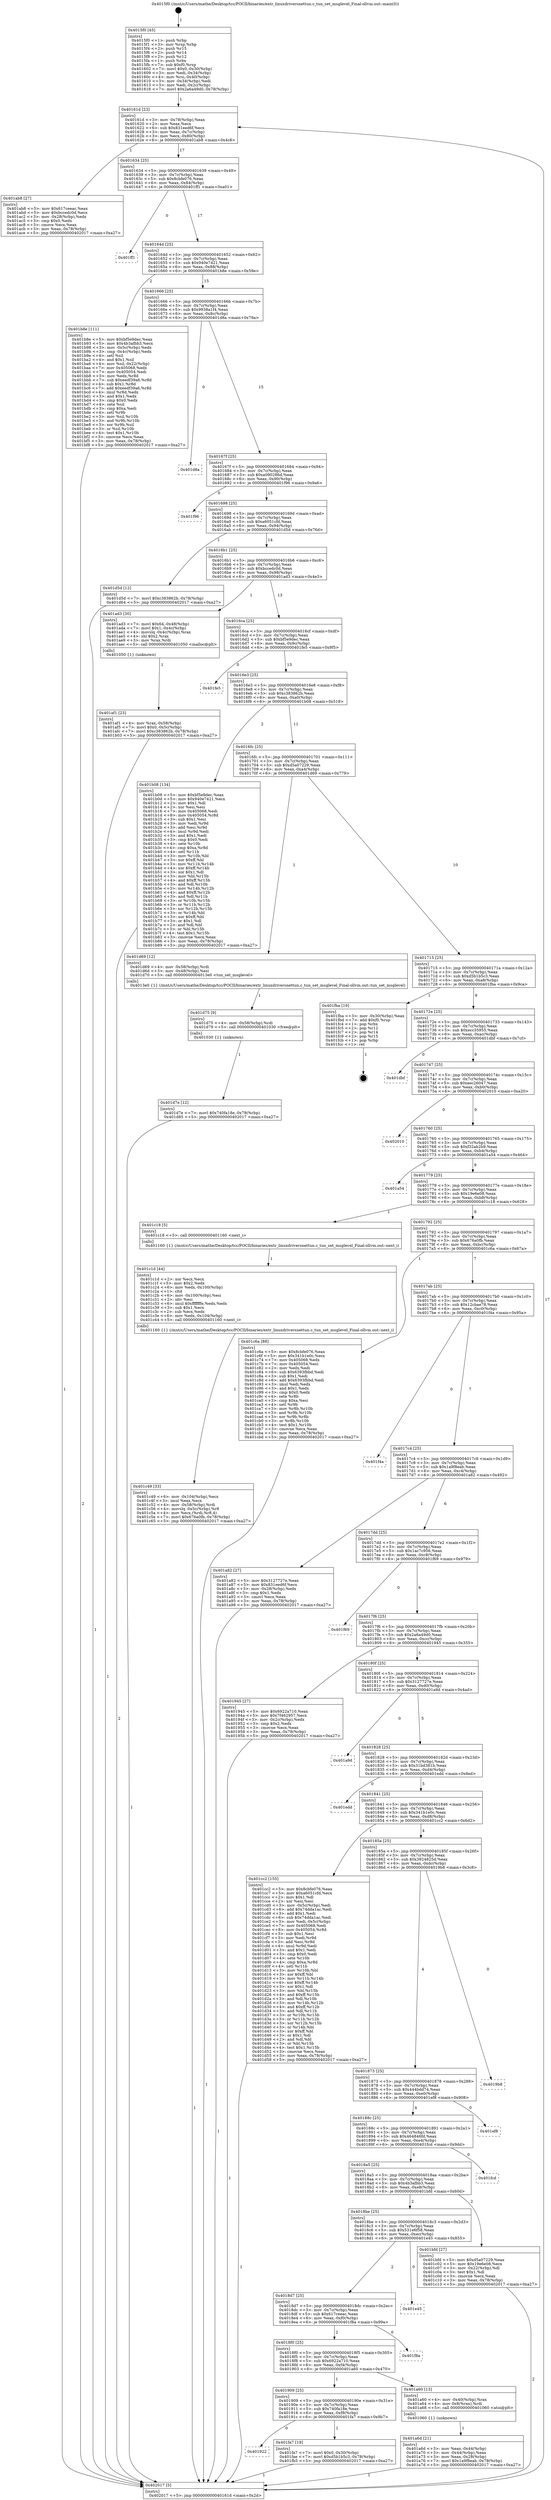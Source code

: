 digraph "0x4015f0" {
  label = "0x4015f0 (/mnt/c/Users/mathe/Desktop/tcc/POCII/binaries/extr_linuxdriversnettun.c_tun_set_msglevel_Final-ollvm.out::main(0))"
  labelloc = "t"
  node[shape=record]

  Entry [label="",width=0.3,height=0.3,shape=circle,fillcolor=black,style=filled]
  "0x40161d" [label="{
     0x40161d [23]\l
     | [instrs]\l
     &nbsp;&nbsp;0x40161d \<+3\>: mov -0x78(%rbp),%eax\l
     &nbsp;&nbsp;0x401620 \<+2\>: mov %eax,%ecx\l
     &nbsp;&nbsp;0x401622 \<+6\>: sub $0x831eed6f,%ecx\l
     &nbsp;&nbsp;0x401628 \<+3\>: mov %eax,-0x7c(%rbp)\l
     &nbsp;&nbsp;0x40162b \<+3\>: mov %ecx,-0x80(%rbp)\l
     &nbsp;&nbsp;0x40162e \<+6\>: je 0000000000401ab8 \<main+0x4c8\>\l
  }"]
  "0x401ab8" [label="{
     0x401ab8 [27]\l
     | [instrs]\l
     &nbsp;&nbsp;0x401ab8 \<+5\>: mov $0x617ceeac,%eax\l
     &nbsp;&nbsp;0x401abd \<+5\>: mov $0xbccedc0d,%ecx\l
     &nbsp;&nbsp;0x401ac2 \<+3\>: mov -0x28(%rbp),%edx\l
     &nbsp;&nbsp;0x401ac5 \<+3\>: cmp $0x0,%edx\l
     &nbsp;&nbsp;0x401ac8 \<+3\>: cmove %ecx,%eax\l
     &nbsp;&nbsp;0x401acb \<+3\>: mov %eax,-0x78(%rbp)\l
     &nbsp;&nbsp;0x401ace \<+5\>: jmp 0000000000402017 \<main+0xa27\>\l
  }"]
  "0x401634" [label="{
     0x401634 [25]\l
     | [instrs]\l
     &nbsp;&nbsp;0x401634 \<+5\>: jmp 0000000000401639 \<main+0x49\>\l
     &nbsp;&nbsp;0x401639 \<+3\>: mov -0x7c(%rbp),%eax\l
     &nbsp;&nbsp;0x40163c \<+5\>: sub $0x8cbfe076,%eax\l
     &nbsp;&nbsp;0x401641 \<+6\>: mov %eax,-0x84(%rbp)\l
     &nbsp;&nbsp;0x401647 \<+6\>: je 0000000000401ff1 \<main+0xa01\>\l
  }"]
  Exit [label="",width=0.3,height=0.3,shape=circle,fillcolor=black,style=filled,peripheries=2]
  "0x401ff1" [label="{
     0x401ff1\l
  }", style=dashed]
  "0x40164d" [label="{
     0x40164d [25]\l
     | [instrs]\l
     &nbsp;&nbsp;0x40164d \<+5\>: jmp 0000000000401652 \<main+0x62\>\l
     &nbsp;&nbsp;0x401652 \<+3\>: mov -0x7c(%rbp),%eax\l
     &nbsp;&nbsp;0x401655 \<+5\>: sub $0x940e7421,%eax\l
     &nbsp;&nbsp;0x40165a \<+6\>: mov %eax,-0x88(%rbp)\l
     &nbsp;&nbsp;0x401660 \<+6\>: je 0000000000401b8e \<main+0x59e\>\l
  }"]
  "0x401922" [label="{
     0x401922\l
  }", style=dashed]
  "0x401b8e" [label="{
     0x401b8e [111]\l
     | [instrs]\l
     &nbsp;&nbsp;0x401b8e \<+5\>: mov $0xbf5e9dec,%eax\l
     &nbsp;&nbsp;0x401b93 \<+5\>: mov $0x4b3afbb3,%ecx\l
     &nbsp;&nbsp;0x401b98 \<+3\>: mov -0x5c(%rbp),%edx\l
     &nbsp;&nbsp;0x401b9b \<+3\>: cmp -0x4c(%rbp),%edx\l
     &nbsp;&nbsp;0x401b9e \<+4\>: setl %sil\l
     &nbsp;&nbsp;0x401ba2 \<+4\>: and $0x1,%sil\l
     &nbsp;&nbsp;0x401ba6 \<+4\>: mov %sil,-0x22(%rbp)\l
     &nbsp;&nbsp;0x401baa \<+7\>: mov 0x405068,%edx\l
     &nbsp;&nbsp;0x401bb1 \<+7\>: mov 0x405054,%edi\l
     &nbsp;&nbsp;0x401bb8 \<+3\>: mov %edx,%r8d\l
     &nbsp;&nbsp;0x401bbb \<+7\>: sub $0xeedf39a6,%r8d\l
     &nbsp;&nbsp;0x401bc2 \<+4\>: sub $0x1,%r8d\l
     &nbsp;&nbsp;0x401bc6 \<+7\>: add $0xeedf39a6,%r8d\l
     &nbsp;&nbsp;0x401bcd \<+4\>: imul %r8d,%edx\l
     &nbsp;&nbsp;0x401bd1 \<+3\>: and $0x1,%edx\l
     &nbsp;&nbsp;0x401bd4 \<+3\>: cmp $0x0,%edx\l
     &nbsp;&nbsp;0x401bd7 \<+4\>: sete %sil\l
     &nbsp;&nbsp;0x401bdb \<+3\>: cmp $0xa,%edi\l
     &nbsp;&nbsp;0x401bde \<+4\>: setl %r9b\l
     &nbsp;&nbsp;0x401be2 \<+3\>: mov %sil,%r10b\l
     &nbsp;&nbsp;0x401be5 \<+3\>: and %r9b,%r10b\l
     &nbsp;&nbsp;0x401be8 \<+3\>: xor %r9b,%sil\l
     &nbsp;&nbsp;0x401beb \<+3\>: or %sil,%r10b\l
     &nbsp;&nbsp;0x401bee \<+4\>: test $0x1,%r10b\l
     &nbsp;&nbsp;0x401bf2 \<+3\>: cmovne %ecx,%eax\l
     &nbsp;&nbsp;0x401bf5 \<+3\>: mov %eax,-0x78(%rbp)\l
     &nbsp;&nbsp;0x401bf8 \<+5\>: jmp 0000000000402017 \<main+0xa27\>\l
  }"]
  "0x401666" [label="{
     0x401666 [25]\l
     | [instrs]\l
     &nbsp;&nbsp;0x401666 \<+5\>: jmp 000000000040166b \<main+0x7b\>\l
     &nbsp;&nbsp;0x40166b \<+3\>: mov -0x7c(%rbp),%eax\l
     &nbsp;&nbsp;0x40166e \<+5\>: sub $0x9938a1f4,%eax\l
     &nbsp;&nbsp;0x401673 \<+6\>: mov %eax,-0x8c(%rbp)\l
     &nbsp;&nbsp;0x401679 \<+6\>: je 0000000000401d8a \<main+0x79a\>\l
  }"]
  "0x401fa7" [label="{
     0x401fa7 [19]\l
     | [instrs]\l
     &nbsp;&nbsp;0x401fa7 \<+7\>: movl $0x0,-0x30(%rbp)\l
     &nbsp;&nbsp;0x401fae \<+7\>: movl $0xd5b1b5c3,-0x78(%rbp)\l
     &nbsp;&nbsp;0x401fb5 \<+5\>: jmp 0000000000402017 \<main+0xa27\>\l
  }"]
  "0x401d8a" [label="{
     0x401d8a\l
  }", style=dashed]
  "0x40167f" [label="{
     0x40167f [25]\l
     | [instrs]\l
     &nbsp;&nbsp;0x40167f \<+5\>: jmp 0000000000401684 \<main+0x94\>\l
     &nbsp;&nbsp;0x401684 \<+3\>: mov -0x7c(%rbp),%eax\l
     &nbsp;&nbsp;0x401687 \<+5\>: sub $0xa090286d,%eax\l
     &nbsp;&nbsp;0x40168c \<+6\>: mov %eax,-0x90(%rbp)\l
     &nbsp;&nbsp;0x401692 \<+6\>: je 0000000000401f96 \<main+0x9a6\>\l
  }"]
  "0x401d7e" [label="{
     0x401d7e [12]\l
     | [instrs]\l
     &nbsp;&nbsp;0x401d7e \<+7\>: movl $0x740fa18e,-0x78(%rbp)\l
     &nbsp;&nbsp;0x401d85 \<+5\>: jmp 0000000000402017 \<main+0xa27\>\l
  }"]
  "0x401f96" [label="{
     0x401f96\l
  }", style=dashed]
  "0x401698" [label="{
     0x401698 [25]\l
     | [instrs]\l
     &nbsp;&nbsp;0x401698 \<+5\>: jmp 000000000040169d \<main+0xad\>\l
     &nbsp;&nbsp;0x40169d \<+3\>: mov -0x7c(%rbp),%eax\l
     &nbsp;&nbsp;0x4016a0 \<+5\>: sub $0xa6051cfd,%eax\l
     &nbsp;&nbsp;0x4016a5 \<+6\>: mov %eax,-0x94(%rbp)\l
     &nbsp;&nbsp;0x4016ab \<+6\>: je 0000000000401d5d \<main+0x76d\>\l
  }"]
  "0x401d75" [label="{
     0x401d75 [9]\l
     | [instrs]\l
     &nbsp;&nbsp;0x401d75 \<+4\>: mov -0x58(%rbp),%rdi\l
     &nbsp;&nbsp;0x401d79 \<+5\>: call 0000000000401030 \<free@plt\>\l
     | [calls]\l
     &nbsp;&nbsp;0x401030 \{1\} (unknown)\l
  }"]
  "0x401d5d" [label="{
     0x401d5d [12]\l
     | [instrs]\l
     &nbsp;&nbsp;0x401d5d \<+7\>: movl $0xc383862b,-0x78(%rbp)\l
     &nbsp;&nbsp;0x401d64 \<+5\>: jmp 0000000000402017 \<main+0xa27\>\l
  }"]
  "0x4016b1" [label="{
     0x4016b1 [25]\l
     | [instrs]\l
     &nbsp;&nbsp;0x4016b1 \<+5\>: jmp 00000000004016b6 \<main+0xc6\>\l
     &nbsp;&nbsp;0x4016b6 \<+3\>: mov -0x7c(%rbp),%eax\l
     &nbsp;&nbsp;0x4016b9 \<+5\>: sub $0xbccedc0d,%eax\l
     &nbsp;&nbsp;0x4016be \<+6\>: mov %eax,-0x98(%rbp)\l
     &nbsp;&nbsp;0x4016c4 \<+6\>: je 0000000000401ad3 \<main+0x4e3\>\l
  }"]
  "0x401c49" [label="{
     0x401c49 [33]\l
     | [instrs]\l
     &nbsp;&nbsp;0x401c49 \<+6\>: mov -0x104(%rbp),%ecx\l
     &nbsp;&nbsp;0x401c4f \<+3\>: imul %eax,%ecx\l
     &nbsp;&nbsp;0x401c52 \<+4\>: mov -0x58(%rbp),%rdi\l
     &nbsp;&nbsp;0x401c56 \<+4\>: movslq -0x5c(%rbp),%r8\l
     &nbsp;&nbsp;0x401c5a \<+4\>: mov %ecx,(%rdi,%r8,4)\l
     &nbsp;&nbsp;0x401c5e \<+7\>: movl $0x676a0fb,-0x78(%rbp)\l
     &nbsp;&nbsp;0x401c65 \<+5\>: jmp 0000000000402017 \<main+0xa27\>\l
  }"]
  "0x401ad3" [label="{
     0x401ad3 [30]\l
     | [instrs]\l
     &nbsp;&nbsp;0x401ad3 \<+7\>: movl $0x64,-0x48(%rbp)\l
     &nbsp;&nbsp;0x401ada \<+7\>: movl $0x1,-0x4c(%rbp)\l
     &nbsp;&nbsp;0x401ae1 \<+4\>: movslq -0x4c(%rbp),%rax\l
     &nbsp;&nbsp;0x401ae5 \<+4\>: shl $0x2,%rax\l
     &nbsp;&nbsp;0x401ae9 \<+3\>: mov %rax,%rdi\l
     &nbsp;&nbsp;0x401aec \<+5\>: call 0000000000401050 \<malloc@plt\>\l
     | [calls]\l
     &nbsp;&nbsp;0x401050 \{1\} (unknown)\l
  }"]
  "0x4016ca" [label="{
     0x4016ca [25]\l
     | [instrs]\l
     &nbsp;&nbsp;0x4016ca \<+5\>: jmp 00000000004016cf \<main+0xdf\>\l
     &nbsp;&nbsp;0x4016cf \<+3\>: mov -0x7c(%rbp),%eax\l
     &nbsp;&nbsp;0x4016d2 \<+5\>: sub $0xbf5e9dec,%eax\l
     &nbsp;&nbsp;0x4016d7 \<+6\>: mov %eax,-0x9c(%rbp)\l
     &nbsp;&nbsp;0x4016dd \<+6\>: je 0000000000401fe5 \<main+0x9f5\>\l
  }"]
  "0x401c1d" [label="{
     0x401c1d [44]\l
     | [instrs]\l
     &nbsp;&nbsp;0x401c1d \<+2\>: xor %ecx,%ecx\l
     &nbsp;&nbsp;0x401c1f \<+5\>: mov $0x2,%edx\l
     &nbsp;&nbsp;0x401c24 \<+6\>: mov %edx,-0x100(%rbp)\l
     &nbsp;&nbsp;0x401c2a \<+1\>: cltd\l
     &nbsp;&nbsp;0x401c2b \<+6\>: mov -0x100(%rbp),%esi\l
     &nbsp;&nbsp;0x401c31 \<+2\>: idiv %esi\l
     &nbsp;&nbsp;0x401c33 \<+6\>: imul $0xfffffffe,%edx,%edx\l
     &nbsp;&nbsp;0x401c39 \<+3\>: sub $0x1,%ecx\l
     &nbsp;&nbsp;0x401c3c \<+2\>: sub %ecx,%edx\l
     &nbsp;&nbsp;0x401c3e \<+6\>: mov %edx,-0x104(%rbp)\l
     &nbsp;&nbsp;0x401c44 \<+5\>: call 0000000000401160 \<next_i\>\l
     | [calls]\l
     &nbsp;&nbsp;0x401160 \{1\} (/mnt/c/Users/mathe/Desktop/tcc/POCII/binaries/extr_linuxdriversnettun.c_tun_set_msglevel_Final-ollvm.out::next_i)\l
  }"]
  "0x401fe5" [label="{
     0x401fe5\l
  }", style=dashed]
  "0x4016e3" [label="{
     0x4016e3 [25]\l
     | [instrs]\l
     &nbsp;&nbsp;0x4016e3 \<+5\>: jmp 00000000004016e8 \<main+0xf8\>\l
     &nbsp;&nbsp;0x4016e8 \<+3\>: mov -0x7c(%rbp),%eax\l
     &nbsp;&nbsp;0x4016eb \<+5\>: sub $0xc383862b,%eax\l
     &nbsp;&nbsp;0x4016f0 \<+6\>: mov %eax,-0xa0(%rbp)\l
     &nbsp;&nbsp;0x4016f6 \<+6\>: je 0000000000401b08 \<main+0x518\>\l
  }"]
  "0x401af1" [label="{
     0x401af1 [23]\l
     | [instrs]\l
     &nbsp;&nbsp;0x401af1 \<+4\>: mov %rax,-0x58(%rbp)\l
     &nbsp;&nbsp;0x401af5 \<+7\>: movl $0x0,-0x5c(%rbp)\l
     &nbsp;&nbsp;0x401afc \<+7\>: movl $0xc383862b,-0x78(%rbp)\l
     &nbsp;&nbsp;0x401b03 \<+5\>: jmp 0000000000402017 \<main+0xa27\>\l
  }"]
  "0x401b08" [label="{
     0x401b08 [134]\l
     | [instrs]\l
     &nbsp;&nbsp;0x401b08 \<+5\>: mov $0xbf5e9dec,%eax\l
     &nbsp;&nbsp;0x401b0d \<+5\>: mov $0x940e7421,%ecx\l
     &nbsp;&nbsp;0x401b12 \<+2\>: mov $0x1,%dl\l
     &nbsp;&nbsp;0x401b14 \<+2\>: xor %esi,%esi\l
     &nbsp;&nbsp;0x401b16 \<+7\>: mov 0x405068,%edi\l
     &nbsp;&nbsp;0x401b1d \<+8\>: mov 0x405054,%r8d\l
     &nbsp;&nbsp;0x401b25 \<+3\>: sub $0x1,%esi\l
     &nbsp;&nbsp;0x401b28 \<+3\>: mov %edi,%r9d\l
     &nbsp;&nbsp;0x401b2b \<+3\>: add %esi,%r9d\l
     &nbsp;&nbsp;0x401b2e \<+4\>: imul %r9d,%edi\l
     &nbsp;&nbsp;0x401b32 \<+3\>: and $0x1,%edi\l
     &nbsp;&nbsp;0x401b35 \<+3\>: cmp $0x0,%edi\l
     &nbsp;&nbsp;0x401b38 \<+4\>: sete %r10b\l
     &nbsp;&nbsp;0x401b3c \<+4\>: cmp $0xa,%r8d\l
     &nbsp;&nbsp;0x401b40 \<+4\>: setl %r11b\l
     &nbsp;&nbsp;0x401b44 \<+3\>: mov %r10b,%bl\l
     &nbsp;&nbsp;0x401b47 \<+3\>: xor $0xff,%bl\l
     &nbsp;&nbsp;0x401b4a \<+3\>: mov %r11b,%r14b\l
     &nbsp;&nbsp;0x401b4d \<+4\>: xor $0xff,%r14b\l
     &nbsp;&nbsp;0x401b51 \<+3\>: xor $0x1,%dl\l
     &nbsp;&nbsp;0x401b54 \<+3\>: mov %bl,%r15b\l
     &nbsp;&nbsp;0x401b57 \<+4\>: and $0xff,%r15b\l
     &nbsp;&nbsp;0x401b5b \<+3\>: and %dl,%r10b\l
     &nbsp;&nbsp;0x401b5e \<+3\>: mov %r14b,%r12b\l
     &nbsp;&nbsp;0x401b61 \<+4\>: and $0xff,%r12b\l
     &nbsp;&nbsp;0x401b65 \<+3\>: and %dl,%r11b\l
     &nbsp;&nbsp;0x401b68 \<+3\>: or %r10b,%r15b\l
     &nbsp;&nbsp;0x401b6b \<+3\>: or %r11b,%r12b\l
     &nbsp;&nbsp;0x401b6e \<+3\>: xor %r12b,%r15b\l
     &nbsp;&nbsp;0x401b71 \<+3\>: or %r14b,%bl\l
     &nbsp;&nbsp;0x401b74 \<+3\>: xor $0xff,%bl\l
     &nbsp;&nbsp;0x401b77 \<+3\>: or $0x1,%dl\l
     &nbsp;&nbsp;0x401b7a \<+2\>: and %dl,%bl\l
     &nbsp;&nbsp;0x401b7c \<+3\>: or %bl,%r15b\l
     &nbsp;&nbsp;0x401b7f \<+4\>: test $0x1,%r15b\l
     &nbsp;&nbsp;0x401b83 \<+3\>: cmovne %ecx,%eax\l
     &nbsp;&nbsp;0x401b86 \<+3\>: mov %eax,-0x78(%rbp)\l
     &nbsp;&nbsp;0x401b89 \<+5\>: jmp 0000000000402017 \<main+0xa27\>\l
  }"]
  "0x4016fc" [label="{
     0x4016fc [25]\l
     | [instrs]\l
     &nbsp;&nbsp;0x4016fc \<+5\>: jmp 0000000000401701 \<main+0x111\>\l
     &nbsp;&nbsp;0x401701 \<+3\>: mov -0x7c(%rbp),%eax\l
     &nbsp;&nbsp;0x401704 \<+5\>: sub $0xd5a07229,%eax\l
     &nbsp;&nbsp;0x401709 \<+6\>: mov %eax,-0xa4(%rbp)\l
     &nbsp;&nbsp;0x40170f \<+6\>: je 0000000000401d69 \<main+0x779\>\l
  }"]
  "0x401a6d" [label="{
     0x401a6d [21]\l
     | [instrs]\l
     &nbsp;&nbsp;0x401a6d \<+3\>: mov %eax,-0x44(%rbp)\l
     &nbsp;&nbsp;0x401a70 \<+3\>: mov -0x44(%rbp),%eax\l
     &nbsp;&nbsp;0x401a73 \<+3\>: mov %eax,-0x28(%rbp)\l
     &nbsp;&nbsp;0x401a76 \<+7\>: movl $0x1a9f8eab,-0x78(%rbp)\l
     &nbsp;&nbsp;0x401a7d \<+5\>: jmp 0000000000402017 \<main+0xa27\>\l
  }"]
  "0x401d69" [label="{
     0x401d69 [12]\l
     | [instrs]\l
     &nbsp;&nbsp;0x401d69 \<+4\>: mov -0x58(%rbp),%rdi\l
     &nbsp;&nbsp;0x401d6d \<+3\>: mov -0x48(%rbp),%esi\l
     &nbsp;&nbsp;0x401d70 \<+5\>: call 00000000004013e0 \<tun_set_msglevel\>\l
     | [calls]\l
     &nbsp;&nbsp;0x4013e0 \{1\} (/mnt/c/Users/mathe/Desktop/tcc/POCII/binaries/extr_linuxdriversnettun.c_tun_set_msglevel_Final-ollvm.out::tun_set_msglevel)\l
  }"]
  "0x401715" [label="{
     0x401715 [25]\l
     | [instrs]\l
     &nbsp;&nbsp;0x401715 \<+5\>: jmp 000000000040171a \<main+0x12a\>\l
     &nbsp;&nbsp;0x40171a \<+3\>: mov -0x7c(%rbp),%eax\l
     &nbsp;&nbsp;0x40171d \<+5\>: sub $0xd5b1b5c3,%eax\l
     &nbsp;&nbsp;0x401722 \<+6\>: mov %eax,-0xa8(%rbp)\l
     &nbsp;&nbsp;0x401728 \<+6\>: je 0000000000401fba \<main+0x9ca\>\l
  }"]
  "0x401909" [label="{
     0x401909 [25]\l
     | [instrs]\l
     &nbsp;&nbsp;0x401909 \<+5\>: jmp 000000000040190e \<main+0x31e\>\l
     &nbsp;&nbsp;0x40190e \<+3\>: mov -0x7c(%rbp),%eax\l
     &nbsp;&nbsp;0x401911 \<+5\>: sub $0x740fa18e,%eax\l
     &nbsp;&nbsp;0x401916 \<+6\>: mov %eax,-0xf8(%rbp)\l
     &nbsp;&nbsp;0x40191c \<+6\>: je 0000000000401fa7 \<main+0x9b7\>\l
  }"]
  "0x401fba" [label="{
     0x401fba [19]\l
     | [instrs]\l
     &nbsp;&nbsp;0x401fba \<+3\>: mov -0x30(%rbp),%eax\l
     &nbsp;&nbsp;0x401fbd \<+7\>: add $0xf0,%rsp\l
     &nbsp;&nbsp;0x401fc4 \<+1\>: pop %rbx\l
     &nbsp;&nbsp;0x401fc5 \<+2\>: pop %r12\l
     &nbsp;&nbsp;0x401fc7 \<+2\>: pop %r14\l
     &nbsp;&nbsp;0x401fc9 \<+2\>: pop %r15\l
     &nbsp;&nbsp;0x401fcb \<+1\>: pop %rbp\l
     &nbsp;&nbsp;0x401fcc \<+1\>: ret\l
  }"]
  "0x40172e" [label="{
     0x40172e [25]\l
     | [instrs]\l
     &nbsp;&nbsp;0x40172e \<+5\>: jmp 0000000000401733 \<main+0x143\>\l
     &nbsp;&nbsp;0x401733 \<+3\>: mov -0x7c(%rbp),%eax\l
     &nbsp;&nbsp;0x401736 \<+5\>: sub $0xecc35955,%eax\l
     &nbsp;&nbsp;0x40173b \<+6\>: mov %eax,-0xac(%rbp)\l
     &nbsp;&nbsp;0x401741 \<+6\>: je 0000000000401dbf \<main+0x7cf\>\l
  }"]
  "0x401a60" [label="{
     0x401a60 [13]\l
     | [instrs]\l
     &nbsp;&nbsp;0x401a60 \<+4\>: mov -0x40(%rbp),%rax\l
     &nbsp;&nbsp;0x401a64 \<+4\>: mov 0x8(%rax),%rdi\l
     &nbsp;&nbsp;0x401a68 \<+5\>: call 0000000000401060 \<atoi@plt\>\l
     | [calls]\l
     &nbsp;&nbsp;0x401060 \{1\} (unknown)\l
  }"]
  "0x401dbf" [label="{
     0x401dbf\l
  }", style=dashed]
  "0x401747" [label="{
     0x401747 [25]\l
     | [instrs]\l
     &nbsp;&nbsp;0x401747 \<+5\>: jmp 000000000040174c \<main+0x15c\>\l
     &nbsp;&nbsp;0x40174c \<+3\>: mov -0x7c(%rbp),%eax\l
     &nbsp;&nbsp;0x40174f \<+5\>: sub $0xeec26047,%eax\l
     &nbsp;&nbsp;0x401754 \<+6\>: mov %eax,-0xb0(%rbp)\l
     &nbsp;&nbsp;0x40175a \<+6\>: je 0000000000402010 \<main+0xa20\>\l
  }"]
  "0x4018f0" [label="{
     0x4018f0 [25]\l
     | [instrs]\l
     &nbsp;&nbsp;0x4018f0 \<+5\>: jmp 00000000004018f5 \<main+0x305\>\l
     &nbsp;&nbsp;0x4018f5 \<+3\>: mov -0x7c(%rbp),%eax\l
     &nbsp;&nbsp;0x4018f8 \<+5\>: sub $0x6922a710,%eax\l
     &nbsp;&nbsp;0x4018fd \<+6\>: mov %eax,-0xf4(%rbp)\l
     &nbsp;&nbsp;0x401903 \<+6\>: je 0000000000401a60 \<main+0x470\>\l
  }"]
  "0x402010" [label="{
     0x402010\l
  }", style=dashed]
  "0x401760" [label="{
     0x401760 [25]\l
     | [instrs]\l
     &nbsp;&nbsp;0x401760 \<+5\>: jmp 0000000000401765 \<main+0x175\>\l
     &nbsp;&nbsp;0x401765 \<+3\>: mov -0x7c(%rbp),%eax\l
     &nbsp;&nbsp;0x401768 \<+5\>: sub $0xf32ab2b9,%eax\l
     &nbsp;&nbsp;0x40176d \<+6\>: mov %eax,-0xb4(%rbp)\l
     &nbsp;&nbsp;0x401773 \<+6\>: je 0000000000401a54 \<main+0x464\>\l
  }"]
  "0x401f8a" [label="{
     0x401f8a\l
  }", style=dashed]
  "0x401a54" [label="{
     0x401a54\l
  }", style=dashed]
  "0x401779" [label="{
     0x401779 [25]\l
     | [instrs]\l
     &nbsp;&nbsp;0x401779 \<+5\>: jmp 000000000040177e \<main+0x18e\>\l
     &nbsp;&nbsp;0x40177e \<+3\>: mov -0x7c(%rbp),%eax\l
     &nbsp;&nbsp;0x401781 \<+5\>: sub $0x19e6e08,%eax\l
     &nbsp;&nbsp;0x401786 \<+6\>: mov %eax,-0xb8(%rbp)\l
     &nbsp;&nbsp;0x40178c \<+6\>: je 0000000000401c18 \<main+0x628\>\l
  }"]
  "0x4018d7" [label="{
     0x4018d7 [25]\l
     | [instrs]\l
     &nbsp;&nbsp;0x4018d7 \<+5\>: jmp 00000000004018dc \<main+0x2ec\>\l
     &nbsp;&nbsp;0x4018dc \<+3\>: mov -0x7c(%rbp),%eax\l
     &nbsp;&nbsp;0x4018df \<+5\>: sub $0x617ceeac,%eax\l
     &nbsp;&nbsp;0x4018e4 \<+6\>: mov %eax,-0xf0(%rbp)\l
     &nbsp;&nbsp;0x4018ea \<+6\>: je 0000000000401f8a \<main+0x99a\>\l
  }"]
  "0x401c18" [label="{
     0x401c18 [5]\l
     | [instrs]\l
     &nbsp;&nbsp;0x401c18 \<+5\>: call 0000000000401160 \<next_i\>\l
     | [calls]\l
     &nbsp;&nbsp;0x401160 \{1\} (/mnt/c/Users/mathe/Desktop/tcc/POCII/binaries/extr_linuxdriversnettun.c_tun_set_msglevel_Final-ollvm.out::next_i)\l
  }"]
  "0x401792" [label="{
     0x401792 [25]\l
     | [instrs]\l
     &nbsp;&nbsp;0x401792 \<+5\>: jmp 0000000000401797 \<main+0x1a7\>\l
     &nbsp;&nbsp;0x401797 \<+3\>: mov -0x7c(%rbp),%eax\l
     &nbsp;&nbsp;0x40179a \<+5\>: sub $0x676a0fb,%eax\l
     &nbsp;&nbsp;0x40179f \<+6\>: mov %eax,-0xbc(%rbp)\l
     &nbsp;&nbsp;0x4017a5 \<+6\>: je 0000000000401c6a \<main+0x67a\>\l
  }"]
  "0x401e45" [label="{
     0x401e45\l
  }", style=dashed]
  "0x401c6a" [label="{
     0x401c6a [88]\l
     | [instrs]\l
     &nbsp;&nbsp;0x401c6a \<+5\>: mov $0x8cbfe076,%eax\l
     &nbsp;&nbsp;0x401c6f \<+5\>: mov $0x341b1e0c,%ecx\l
     &nbsp;&nbsp;0x401c74 \<+7\>: mov 0x405068,%edx\l
     &nbsp;&nbsp;0x401c7b \<+7\>: mov 0x405054,%esi\l
     &nbsp;&nbsp;0x401c82 \<+2\>: mov %edx,%edi\l
     &nbsp;&nbsp;0x401c84 \<+6\>: sub $0x6393fbbd,%edi\l
     &nbsp;&nbsp;0x401c8a \<+3\>: sub $0x1,%edi\l
     &nbsp;&nbsp;0x401c8d \<+6\>: add $0x6393fbbd,%edi\l
     &nbsp;&nbsp;0x401c93 \<+3\>: imul %edi,%edx\l
     &nbsp;&nbsp;0x401c96 \<+3\>: and $0x1,%edx\l
     &nbsp;&nbsp;0x401c99 \<+3\>: cmp $0x0,%edx\l
     &nbsp;&nbsp;0x401c9c \<+4\>: sete %r8b\l
     &nbsp;&nbsp;0x401ca0 \<+3\>: cmp $0xa,%esi\l
     &nbsp;&nbsp;0x401ca3 \<+4\>: setl %r9b\l
     &nbsp;&nbsp;0x401ca7 \<+3\>: mov %r8b,%r10b\l
     &nbsp;&nbsp;0x401caa \<+3\>: and %r9b,%r10b\l
     &nbsp;&nbsp;0x401cad \<+3\>: xor %r9b,%r8b\l
     &nbsp;&nbsp;0x401cb0 \<+3\>: or %r8b,%r10b\l
     &nbsp;&nbsp;0x401cb3 \<+4\>: test $0x1,%r10b\l
     &nbsp;&nbsp;0x401cb7 \<+3\>: cmovne %ecx,%eax\l
     &nbsp;&nbsp;0x401cba \<+3\>: mov %eax,-0x78(%rbp)\l
     &nbsp;&nbsp;0x401cbd \<+5\>: jmp 0000000000402017 \<main+0xa27\>\l
  }"]
  "0x4017ab" [label="{
     0x4017ab [25]\l
     | [instrs]\l
     &nbsp;&nbsp;0x4017ab \<+5\>: jmp 00000000004017b0 \<main+0x1c0\>\l
     &nbsp;&nbsp;0x4017b0 \<+3\>: mov -0x7c(%rbp),%eax\l
     &nbsp;&nbsp;0x4017b3 \<+5\>: sub $0x12cbae78,%eax\l
     &nbsp;&nbsp;0x4017b8 \<+6\>: mov %eax,-0xc0(%rbp)\l
     &nbsp;&nbsp;0x4017be \<+6\>: je 0000000000401f4a \<main+0x95a\>\l
  }"]
  "0x4018be" [label="{
     0x4018be [25]\l
     | [instrs]\l
     &nbsp;&nbsp;0x4018be \<+5\>: jmp 00000000004018c3 \<main+0x2d3\>\l
     &nbsp;&nbsp;0x4018c3 \<+3\>: mov -0x7c(%rbp),%eax\l
     &nbsp;&nbsp;0x4018c6 \<+5\>: sub $0x531e6f58,%eax\l
     &nbsp;&nbsp;0x4018cb \<+6\>: mov %eax,-0xec(%rbp)\l
     &nbsp;&nbsp;0x4018d1 \<+6\>: je 0000000000401e45 \<main+0x855\>\l
  }"]
  "0x401f4a" [label="{
     0x401f4a\l
  }", style=dashed]
  "0x4017c4" [label="{
     0x4017c4 [25]\l
     | [instrs]\l
     &nbsp;&nbsp;0x4017c4 \<+5\>: jmp 00000000004017c9 \<main+0x1d9\>\l
     &nbsp;&nbsp;0x4017c9 \<+3\>: mov -0x7c(%rbp),%eax\l
     &nbsp;&nbsp;0x4017cc \<+5\>: sub $0x1a9f8eab,%eax\l
     &nbsp;&nbsp;0x4017d1 \<+6\>: mov %eax,-0xc4(%rbp)\l
     &nbsp;&nbsp;0x4017d7 \<+6\>: je 0000000000401a82 \<main+0x492\>\l
  }"]
  "0x401bfd" [label="{
     0x401bfd [27]\l
     | [instrs]\l
     &nbsp;&nbsp;0x401bfd \<+5\>: mov $0xd5a07229,%eax\l
     &nbsp;&nbsp;0x401c02 \<+5\>: mov $0x19e6e08,%ecx\l
     &nbsp;&nbsp;0x401c07 \<+3\>: mov -0x22(%rbp),%dl\l
     &nbsp;&nbsp;0x401c0a \<+3\>: test $0x1,%dl\l
     &nbsp;&nbsp;0x401c0d \<+3\>: cmovne %ecx,%eax\l
     &nbsp;&nbsp;0x401c10 \<+3\>: mov %eax,-0x78(%rbp)\l
     &nbsp;&nbsp;0x401c13 \<+5\>: jmp 0000000000402017 \<main+0xa27\>\l
  }"]
  "0x401a82" [label="{
     0x401a82 [27]\l
     | [instrs]\l
     &nbsp;&nbsp;0x401a82 \<+5\>: mov $0x3127727e,%eax\l
     &nbsp;&nbsp;0x401a87 \<+5\>: mov $0x831eed6f,%ecx\l
     &nbsp;&nbsp;0x401a8c \<+3\>: mov -0x28(%rbp),%edx\l
     &nbsp;&nbsp;0x401a8f \<+3\>: cmp $0x1,%edx\l
     &nbsp;&nbsp;0x401a92 \<+3\>: cmovl %ecx,%eax\l
     &nbsp;&nbsp;0x401a95 \<+3\>: mov %eax,-0x78(%rbp)\l
     &nbsp;&nbsp;0x401a98 \<+5\>: jmp 0000000000402017 \<main+0xa27\>\l
  }"]
  "0x4017dd" [label="{
     0x4017dd [25]\l
     | [instrs]\l
     &nbsp;&nbsp;0x4017dd \<+5\>: jmp 00000000004017e2 \<main+0x1f2\>\l
     &nbsp;&nbsp;0x4017e2 \<+3\>: mov -0x7c(%rbp),%eax\l
     &nbsp;&nbsp;0x4017e5 \<+5\>: sub $0x1ac7c956,%eax\l
     &nbsp;&nbsp;0x4017ea \<+6\>: mov %eax,-0xc8(%rbp)\l
     &nbsp;&nbsp;0x4017f0 \<+6\>: je 0000000000401f69 \<main+0x979\>\l
  }"]
  "0x4018a5" [label="{
     0x4018a5 [25]\l
     | [instrs]\l
     &nbsp;&nbsp;0x4018a5 \<+5\>: jmp 00000000004018aa \<main+0x2ba\>\l
     &nbsp;&nbsp;0x4018aa \<+3\>: mov -0x7c(%rbp),%eax\l
     &nbsp;&nbsp;0x4018ad \<+5\>: sub $0x4b3afbb3,%eax\l
     &nbsp;&nbsp;0x4018b2 \<+6\>: mov %eax,-0xe8(%rbp)\l
     &nbsp;&nbsp;0x4018b8 \<+6\>: je 0000000000401bfd \<main+0x60d\>\l
  }"]
  "0x401f69" [label="{
     0x401f69\l
  }", style=dashed]
  "0x4017f6" [label="{
     0x4017f6 [25]\l
     | [instrs]\l
     &nbsp;&nbsp;0x4017f6 \<+5\>: jmp 00000000004017fb \<main+0x20b\>\l
     &nbsp;&nbsp;0x4017fb \<+3\>: mov -0x7c(%rbp),%eax\l
     &nbsp;&nbsp;0x4017fe \<+5\>: sub $0x2a6a49d0,%eax\l
     &nbsp;&nbsp;0x401803 \<+6\>: mov %eax,-0xcc(%rbp)\l
     &nbsp;&nbsp;0x401809 \<+6\>: je 0000000000401945 \<main+0x355\>\l
  }"]
  "0x401fcd" [label="{
     0x401fcd\l
  }", style=dashed]
  "0x401945" [label="{
     0x401945 [27]\l
     | [instrs]\l
     &nbsp;&nbsp;0x401945 \<+5\>: mov $0x6922a710,%eax\l
     &nbsp;&nbsp;0x40194a \<+5\>: mov $0x7f462957,%ecx\l
     &nbsp;&nbsp;0x40194f \<+3\>: mov -0x2c(%rbp),%edx\l
     &nbsp;&nbsp;0x401952 \<+3\>: cmp $0x2,%edx\l
     &nbsp;&nbsp;0x401955 \<+3\>: cmovne %ecx,%eax\l
     &nbsp;&nbsp;0x401958 \<+3\>: mov %eax,-0x78(%rbp)\l
     &nbsp;&nbsp;0x40195b \<+5\>: jmp 0000000000402017 \<main+0xa27\>\l
  }"]
  "0x40180f" [label="{
     0x40180f [25]\l
     | [instrs]\l
     &nbsp;&nbsp;0x40180f \<+5\>: jmp 0000000000401814 \<main+0x224\>\l
     &nbsp;&nbsp;0x401814 \<+3\>: mov -0x7c(%rbp),%eax\l
     &nbsp;&nbsp;0x401817 \<+5\>: sub $0x3127727e,%eax\l
     &nbsp;&nbsp;0x40181c \<+6\>: mov %eax,-0xd0(%rbp)\l
     &nbsp;&nbsp;0x401822 \<+6\>: je 0000000000401a9d \<main+0x4ad\>\l
  }"]
  "0x402017" [label="{
     0x402017 [5]\l
     | [instrs]\l
     &nbsp;&nbsp;0x402017 \<+5\>: jmp 000000000040161d \<main+0x2d\>\l
  }"]
  "0x4015f0" [label="{
     0x4015f0 [45]\l
     | [instrs]\l
     &nbsp;&nbsp;0x4015f0 \<+1\>: push %rbp\l
     &nbsp;&nbsp;0x4015f1 \<+3\>: mov %rsp,%rbp\l
     &nbsp;&nbsp;0x4015f4 \<+2\>: push %r15\l
     &nbsp;&nbsp;0x4015f6 \<+2\>: push %r14\l
     &nbsp;&nbsp;0x4015f8 \<+2\>: push %r12\l
     &nbsp;&nbsp;0x4015fa \<+1\>: push %rbx\l
     &nbsp;&nbsp;0x4015fb \<+7\>: sub $0xf0,%rsp\l
     &nbsp;&nbsp;0x401602 \<+7\>: movl $0x0,-0x30(%rbp)\l
     &nbsp;&nbsp;0x401609 \<+3\>: mov %edi,-0x34(%rbp)\l
     &nbsp;&nbsp;0x40160c \<+4\>: mov %rsi,-0x40(%rbp)\l
     &nbsp;&nbsp;0x401610 \<+3\>: mov -0x34(%rbp),%edi\l
     &nbsp;&nbsp;0x401613 \<+3\>: mov %edi,-0x2c(%rbp)\l
     &nbsp;&nbsp;0x401616 \<+7\>: movl $0x2a6a49d0,-0x78(%rbp)\l
  }"]
  "0x40188c" [label="{
     0x40188c [25]\l
     | [instrs]\l
     &nbsp;&nbsp;0x40188c \<+5\>: jmp 0000000000401891 \<main+0x2a1\>\l
     &nbsp;&nbsp;0x401891 \<+3\>: mov -0x7c(%rbp),%eax\l
     &nbsp;&nbsp;0x401894 \<+5\>: sub $0x464846fd,%eax\l
     &nbsp;&nbsp;0x401899 \<+6\>: mov %eax,-0xe4(%rbp)\l
     &nbsp;&nbsp;0x40189f \<+6\>: je 0000000000401fcd \<main+0x9dd\>\l
  }"]
  "0x401a9d" [label="{
     0x401a9d\l
  }", style=dashed]
  "0x401828" [label="{
     0x401828 [25]\l
     | [instrs]\l
     &nbsp;&nbsp;0x401828 \<+5\>: jmp 000000000040182d \<main+0x23d\>\l
     &nbsp;&nbsp;0x40182d \<+3\>: mov -0x7c(%rbp),%eax\l
     &nbsp;&nbsp;0x401830 \<+5\>: sub $0x31bd381b,%eax\l
     &nbsp;&nbsp;0x401835 \<+6\>: mov %eax,-0xd4(%rbp)\l
     &nbsp;&nbsp;0x40183b \<+6\>: je 0000000000401edd \<main+0x8ed\>\l
  }"]
  "0x401ef8" [label="{
     0x401ef8\l
  }", style=dashed]
  "0x401edd" [label="{
     0x401edd\l
  }", style=dashed]
  "0x401841" [label="{
     0x401841 [25]\l
     | [instrs]\l
     &nbsp;&nbsp;0x401841 \<+5\>: jmp 0000000000401846 \<main+0x256\>\l
     &nbsp;&nbsp;0x401846 \<+3\>: mov -0x7c(%rbp),%eax\l
     &nbsp;&nbsp;0x401849 \<+5\>: sub $0x341b1e0c,%eax\l
     &nbsp;&nbsp;0x40184e \<+6\>: mov %eax,-0xd8(%rbp)\l
     &nbsp;&nbsp;0x401854 \<+6\>: je 0000000000401cc2 \<main+0x6d2\>\l
  }"]
  "0x401873" [label="{
     0x401873 [25]\l
     | [instrs]\l
     &nbsp;&nbsp;0x401873 \<+5\>: jmp 0000000000401878 \<main+0x288\>\l
     &nbsp;&nbsp;0x401878 \<+3\>: mov -0x7c(%rbp),%eax\l
     &nbsp;&nbsp;0x40187b \<+5\>: sub $0x444bdd74,%eax\l
     &nbsp;&nbsp;0x401880 \<+6\>: mov %eax,-0xe0(%rbp)\l
     &nbsp;&nbsp;0x401886 \<+6\>: je 0000000000401ef8 \<main+0x908\>\l
  }"]
  "0x401cc2" [label="{
     0x401cc2 [155]\l
     | [instrs]\l
     &nbsp;&nbsp;0x401cc2 \<+5\>: mov $0x8cbfe076,%eax\l
     &nbsp;&nbsp;0x401cc7 \<+5\>: mov $0xa6051cfd,%ecx\l
     &nbsp;&nbsp;0x401ccc \<+2\>: mov $0x1,%dl\l
     &nbsp;&nbsp;0x401cce \<+2\>: xor %esi,%esi\l
     &nbsp;&nbsp;0x401cd0 \<+3\>: mov -0x5c(%rbp),%edi\l
     &nbsp;&nbsp;0x401cd3 \<+6\>: add $0x74dda1ac,%edi\l
     &nbsp;&nbsp;0x401cd9 \<+3\>: add $0x1,%edi\l
     &nbsp;&nbsp;0x401cdc \<+6\>: sub $0x74dda1ac,%edi\l
     &nbsp;&nbsp;0x401ce2 \<+3\>: mov %edi,-0x5c(%rbp)\l
     &nbsp;&nbsp;0x401ce5 \<+7\>: mov 0x405068,%edi\l
     &nbsp;&nbsp;0x401cec \<+8\>: mov 0x405054,%r8d\l
     &nbsp;&nbsp;0x401cf4 \<+3\>: sub $0x1,%esi\l
     &nbsp;&nbsp;0x401cf7 \<+3\>: mov %edi,%r9d\l
     &nbsp;&nbsp;0x401cfa \<+3\>: add %esi,%r9d\l
     &nbsp;&nbsp;0x401cfd \<+4\>: imul %r9d,%edi\l
     &nbsp;&nbsp;0x401d01 \<+3\>: and $0x1,%edi\l
     &nbsp;&nbsp;0x401d04 \<+3\>: cmp $0x0,%edi\l
     &nbsp;&nbsp;0x401d07 \<+4\>: sete %r10b\l
     &nbsp;&nbsp;0x401d0b \<+4\>: cmp $0xa,%r8d\l
     &nbsp;&nbsp;0x401d0f \<+4\>: setl %r11b\l
     &nbsp;&nbsp;0x401d13 \<+3\>: mov %r10b,%bl\l
     &nbsp;&nbsp;0x401d16 \<+3\>: xor $0xff,%bl\l
     &nbsp;&nbsp;0x401d19 \<+3\>: mov %r11b,%r14b\l
     &nbsp;&nbsp;0x401d1c \<+4\>: xor $0xff,%r14b\l
     &nbsp;&nbsp;0x401d20 \<+3\>: xor $0x1,%dl\l
     &nbsp;&nbsp;0x401d23 \<+3\>: mov %bl,%r15b\l
     &nbsp;&nbsp;0x401d26 \<+4\>: and $0xff,%r15b\l
     &nbsp;&nbsp;0x401d2a \<+3\>: and %dl,%r10b\l
     &nbsp;&nbsp;0x401d2d \<+3\>: mov %r14b,%r12b\l
     &nbsp;&nbsp;0x401d30 \<+4\>: and $0xff,%r12b\l
     &nbsp;&nbsp;0x401d34 \<+3\>: and %dl,%r11b\l
     &nbsp;&nbsp;0x401d37 \<+3\>: or %r10b,%r15b\l
     &nbsp;&nbsp;0x401d3a \<+3\>: or %r11b,%r12b\l
     &nbsp;&nbsp;0x401d3d \<+3\>: xor %r12b,%r15b\l
     &nbsp;&nbsp;0x401d40 \<+3\>: or %r14b,%bl\l
     &nbsp;&nbsp;0x401d43 \<+3\>: xor $0xff,%bl\l
     &nbsp;&nbsp;0x401d46 \<+3\>: or $0x1,%dl\l
     &nbsp;&nbsp;0x401d49 \<+2\>: and %dl,%bl\l
     &nbsp;&nbsp;0x401d4b \<+3\>: or %bl,%r15b\l
     &nbsp;&nbsp;0x401d4e \<+4\>: test $0x1,%r15b\l
     &nbsp;&nbsp;0x401d52 \<+3\>: cmovne %ecx,%eax\l
     &nbsp;&nbsp;0x401d55 \<+3\>: mov %eax,-0x78(%rbp)\l
     &nbsp;&nbsp;0x401d58 \<+5\>: jmp 0000000000402017 \<main+0xa27\>\l
  }"]
  "0x40185a" [label="{
     0x40185a [25]\l
     | [instrs]\l
     &nbsp;&nbsp;0x40185a \<+5\>: jmp 000000000040185f \<main+0x26f\>\l
     &nbsp;&nbsp;0x40185f \<+3\>: mov -0x7c(%rbp),%eax\l
     &nbsp;&nbsp;0x401862 \<+5\>: sub $0x3924825d,%eax\l
     &nbsp;&nbsp;0x401867 \<+6\>: mov %eax,-0xdc(%rbp)\l
     &nbsp;&nbsp;0x40186d \<+6\>: je 00000000004019b8 \<main+0x3c8\>\l
  }"]
  "0x4019b8" [label="{
     0x4019b8\l
  }", style=dashed]
  Entry -> "0x4015f0" [label=" 1"]
  "0x40161d" -> "0x401ab8" [label=" 1"]
  "0x40161d" -> "0x401634" [label=" 17"]
  "0x401fba" -> Exit [label=" 1"]
  "0x401634" -> "0x401ff1" [label=" 0"]
  "0x401634" -> "0x40164d" [label=" 17"]
  "0x401fa7" -> "0x402017" [label=" 1"]
  "0x40164d" -> "0x401b8e" [label=" 2"]
  "0x40164d" -> "0x401666" [label=" 15"]
  "0x401909" -> "0x401922" [label=" 0"]
  "0x401666" -> "0x401d8a" [label=" 0"]
  "0x401666" -> "0x40167f" [label=" 15"]
  "0x401909" -> "0x401fa7" [label=" 1"]
  "0x40167f" -> "0x401f96" [label=" 0"]
  "0x40167f" -> "0x401698" [label=" 15"]
  "0x401d7e" -> "0x402017" [label=" 1"]
  "0x401698" -> "0x401d5d" [label=" 1"]
  "0x401698" -> "0x4016b1" [label=" 14"]
  "0x401d75" -> "0x401d7e" [label=" 1"]
  "0x4016b1" -> "0x401ad3" [label=" 1"]
  "0x4016b1" -> "0x4016ca" [label=" 13"]
  "0x401d69" -> "0x401d75" [label=" 1"]
  "0x4016ca" -> "0x401fe5" [label=" 0"]
  "0x4016ca" -> "0x4016e3" [label=" 13"]
  "0x401d5d" -> "0x402017" [label=" 1"]
  "0x4016e3" -> "0x401b08" [label=" 2"]
  "0x4016e3" -> "0x4016fc" [label=" 11"]
  "0x401cc2" -> "0x402017" [label=" 1"]
  "0x4016fc" -> "0x401d69" [label=" 1"]
  "0x4016fc" -> "0x401715" [label=" 10"]
  "0x401c6a" -> "0x402017" [label=" 1"]
  "0x401715" -> "0x401fba" [label=" 1"]
  "0x401715" -> "0x40172e" [label=" 9"]
  "0x401c49" -> "0x402017" [label=" 1"]
  "0x40172e" -> "0x401dbf" [label=" 0"]
  "0x40172e" -> "0x401747" [label=" 9"]
  "0x401c1d" -> "0x401c49" [label=" 1"]
  "0x401747" -> "0x402010" [label=" 0"]
  "0x401747" -> "0x401760" [label=" 9"]
  "0x401bfd" -> "0x402017" [label=" 2"]
  "0x401760" -> "0x401a54" [label=" 0"]
  "0x401760" -> "0x401779" [label=" 9"]
  "0x401b8e" -> "0x402017" [label=" 2"]
  "0x401779" -> "0x401c18" [label=" 1"]
  "0x401779" -> "0x401792" [label=" 8"]
  "0x401af1" -> "0x402017" [label=" 1"]
  "0x401792" -> "0x401c6a" [label=" 1"]
  "0x401792" -> "0x4017ab" [label=" 7"]
  "0x401ad3" -> "0x401af1" [label=" 1"]
  "0x4017ab" -> "0x401f4a" [label=" 0"]
  "0x4017ab" -> "0x4017c4" [label=" 7"]
  "0x401a82" -> "0x402017" [label=" 1"]
  "0x4017c4" -> "0x401a82" [label=" 1"]
  "0x4017c4" -> "0x4017dd" [label=" 6"]
  "0x401a6d" -> "0x402017" [label=" 1"]
  "0x4017dd" -> "0x401f69" [label=" 0"]
  "0x4017dd" -> "0x4017f6" [label=" 6"]
  "0x4018f0" -> "0x401909" [label=" 1"]
  "0x4017f6" -> "0x401945" [label=" 1"]
  "0x4017f6" -> "0x40180f" [label=" 5"]
  "0x401945" -> "0x402017" [label=" 1"]
  "0x4015f0" -> "0x40161d" [label=" 1"]
  "0x402017" -> "0x40161d" [label=" 17"]
  "0x4018f0" -> "0x401a60" [label=" 1"]
  "0x40180f" -> "0x401a9d" [label=" 0"]
  "0x40180f" -> "0x401828" [label=" 5"]
  "0x4018d7" -> "0x4018f0" [label=" 2"]
  "0x401828" -> "0x401edd" [label=" 0"]
  "0x401828" -> "0x401841" [label=" 5"]
  "0x4018d7" -> "0x401f8a" [label=" 0"]
  "0x401841" -> "0x401cc2" [label=" 1"]
  "0x401841" -> "0x40185a" [label=" 4"]
  "0x4018be" -> "0x4018d7" [label=" 2"]
  "0x40185a" -> "0x4019b8" [label=" 0"]
  "0x40185a" -> "0x401873" [label=" 4"]
  "0x401b08" -> "0x402017" [label=" 2"]
  "0x401873" -> "0x401ef8" [label=" 0"]
  "0x401873" -> "0x40188c" [label=" 4"]
  "0x401c18" -> "0x401c1d" [label=" 1"]
  "0x40188c" -> "0x401fcd" [label=" 0"]
  "0x40188c" -> "0x4018a5" [label=" 4"]
  "0x401a60" -> "0x401a6d" [label=" 1"]
  "0x4018a5" -> "0x401bfd" [label=" 2"]
  "0x4018a5" -> "0x4018be" [label=" 2"]
  "0x401ab8" -> "0x402017" [label=" 1"]
  "0x4018be" -> "0x401e45" [label=" 0"]
}
